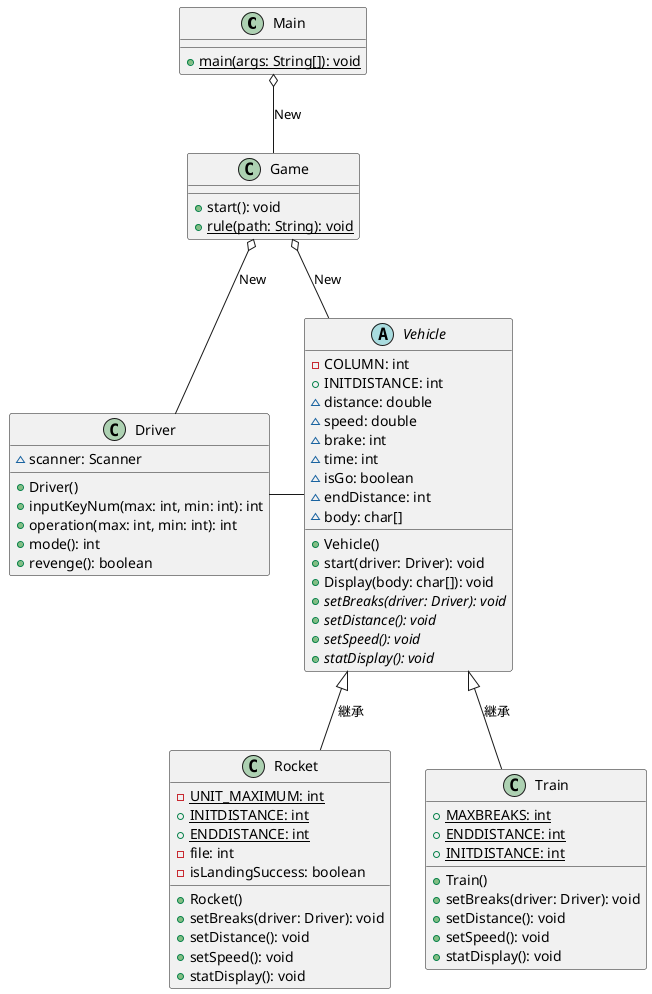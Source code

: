 @startuml
Main o-- Game :New
Game o-- Driver : New
Game o-- Vehicle : New
Vehicle <|-- Rocket :継承
Vehicle <|-- Train :継承
Driver - Vehicle
class Driver [[java:jp.geng.kadoshima.Driver]] {
	~scanner: Scanner
	+Driver()
	+inputKeyNum(max: int, min: int): int
	+operation(max: int, min: int): int
	+mode(): int
	+revenge(): boolean
}
class Game [[java:jp.geng.kadoshima.Game]] {
	+start(): void
	+{static} rule(path: String): void
}
class Driver {
}
class Vehicle {
}
class Main [[java:jp.geng.kadoshima.Main]] {
	+{static} main(args: String[]): void
}
class Rocket [[java:jp.geng.kadoshima.Rocket]] {
	-{static} UNIT_MAXIMUM: int
	+{static} INITDISTANCE: int
	+{static} ENDDISTANCE: int
	-file: int
	-isLandingSuccess: boolean
	+Rocket()
	+setBreaks(driver: Driver): void
	+setDistance(): void
	+setSpeed(): void
	+statDisplay(): void
}
class Vehicle {
}
class Train [[java:jp.geng.kadoshima.Train]] {
	+{static} MAXBREAKS: int
	+{static} ENDDISTANCE: int
	+{static} INITDISTANCE: int
	+Train()
	+setBreaks(driver: Driver): void
	+setDistance(): void
	+setSpeed(): void
	+statDisplay(): void
}
class Vehicle {
}
abstract class Vehicle [[java:jp.geng.kadoshima.Vehicle]] {
	-COLUMN: int
	+INITDISTANCE: int
	~distance: double
	~speed: double
	~brake: int
	~time: int
	~isGo: boolean
	~endDistance: int
	~body: char[]
	+Vehicle()
	+start(driver: Driver): void
	+Display(body: char[]): void
	+{abstract} setBreaks(driver: Driver): void
	+{abstract} setDistance(): void
	+{abstract} setSpeed(): void
	+{abstract} statDisplay(): void
}
@enduml